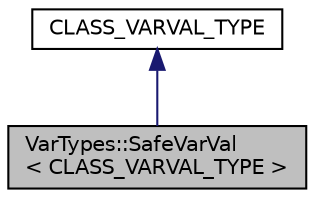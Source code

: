 digraph "VarTypes::SafeVarVal&lt; CLASS_VARVAL_TYPE &gt;"
{
 // INTERACTIVE_SVG=YES
  edge [fontname="Helvetica",fontsize="10",labelfontname="Helvetica",labelfontsize="10"];
  node [fontname="Helvetica",fontsize="10",shape=record];
  Node1 [label="VarTypes::SafeVarVal\l\< CLASS_VARVAL_TYPE \>",height=0.2,width=0.4,color="black", fillcolor="grey75", style="filled", fontcolor="black"];
  Node2 -> Node1 [dir="back",color="midnightblue",fontsize="10",style="solid",fontname="Helvetica"];
  Node2 [label="CLASS_VARVAL_TYPE",height=0.2,width=0.4,color="black", fillcolor="white", style="filled",URL="$d4/d6d/class_var_types_1_1_c_l_a_s_s___v_a_r_v_a_l___t_y_p_e.html"];
}
